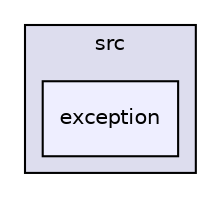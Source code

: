 digraph "src/exception" {
  compound=true
  node [ fontsize="10", fontname="Helvetica"];
  edge [ labelfontsize="10", labelfontname="Helvetica"];
  subgraph clusterdir_68267d1309a1af8e8297ef4c3efbcdba {
    graph [ bgcolor="#ddddee", pencolor="black", label="src" fontname="Helvetica", fontsize="10", URL="dir_68267d1309a1af8e8297ef4c3efbcdba.html"]
  dir_03f4a28f75b8e23e1d457d2da09125b3 [shape=box, label="exception", style="filled", fillcolor="#eeeeff", pencolor="black", URL="dir_03f4a28f75b8e23e1d457d2da09125b3.html"];
  }
}
